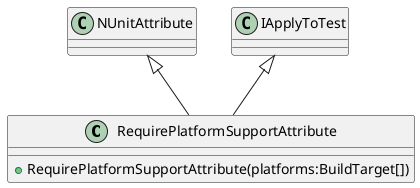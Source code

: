 @startuml
class RequirePlatformSupportAttribute {
    + RequirePlatformSupportAttribute(platforms:BuildTarget[])
}
NUnitAttribute <|-- RequirePlatformSupportAttribute
IApplyToTest <|-- RequirePlatformSupportAttribute
@enduml
